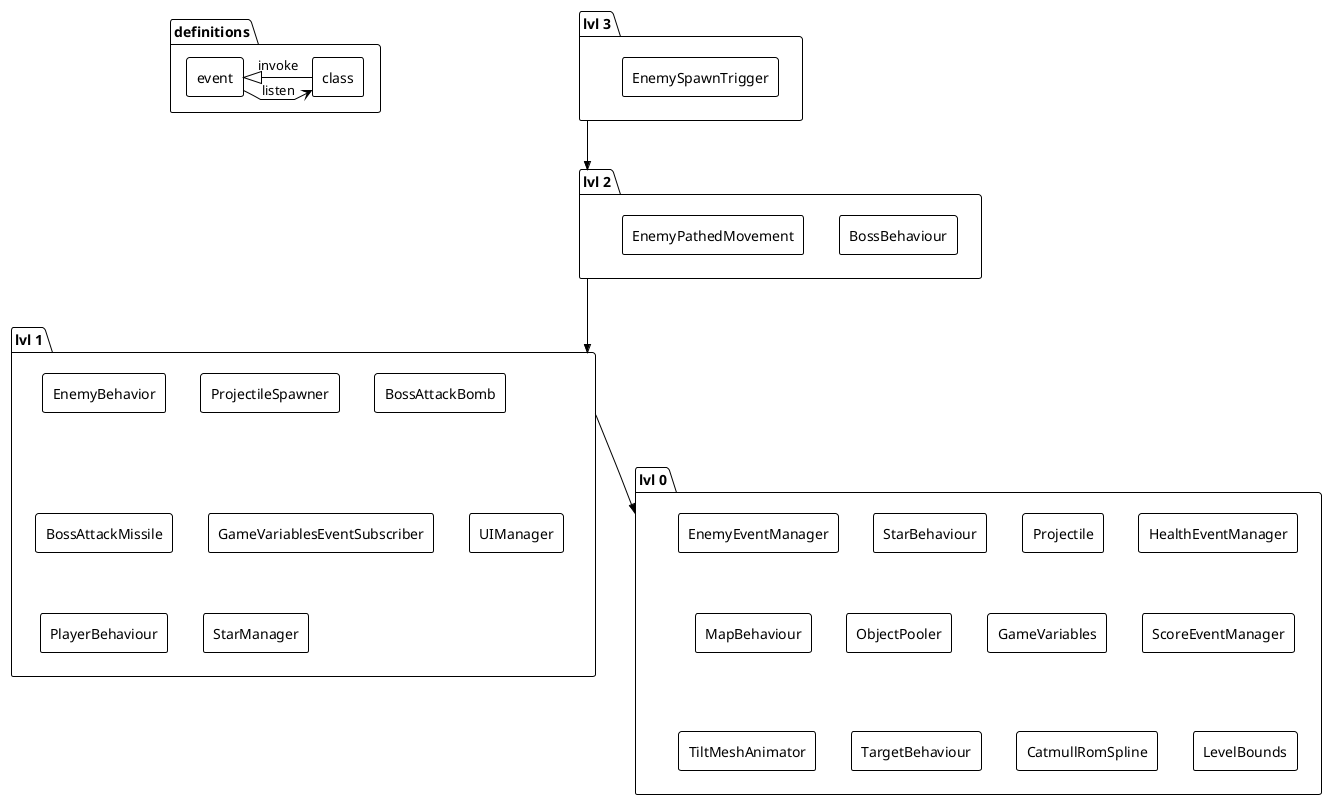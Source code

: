 @startuml

!theme plain
top to bottom direction
skinparam linetype polyline

package "definitions" {
    rectangle event
    rectangle class
    event ^-l--- class : invoke
    event -r-> class : listen
}

package "lvl 0" {
rectangle EnemyEventManager
rectangle StarBehaviour
rectangle Projectile
rectangle HealthEventManager
rectangle MapBehaviour
rectangle ObjectPooler
rectangle GameVariables
rectangle ScoreEventManager
rectangle TiltMeshAnimator
rectangle TargetBehaviour
rectangle CatmullRomSpline
rectangle LevelBounds

}
package "lvl 1" {
rectangle EnemyBehavior
rectangle ProjectileSpawner
rectangle BossAttackBomb
rectangle BossAttackMissile
rectangle GameVariablesEventSubscriber
rectangle UIManager
rectangle PlayerBehaviour
rectangle StarManager

}
package "lvl 2" {
rectangle BossBehaviour
rectangle EnemyPathedMovement

}
package "lvl 3" {
rectangle EnemySpawnTrigger

}

"lvl 3" -->> "lvl 2"
"lvl 2" -->> "lvl 1"
"lvl 1" -->> "lvl 0"


' BossAttackBomb                -[#3574f0,plain]->>  ObjectPooler                                    
' BossAttackMissile             -[#3574f0,plain]->>  ObjectPooler                             
' BossBehaviour                 -[#3574f0,plain]->>  BossAttackBomb                                 
' BossBehaviour                 -[#3574f0,plain]->>  BossAttackMissile                   
' EnemyBehavior                 -[#3574f0,plain]->>  EnemyEventManager            
' EnemyBehavior                 -[#3574f0,plain]->>  Projectile       
' EnemyBehavior                 -[#3574f0,plain]->>  TargetBehaviour            
' EnemyPathedMovement           -[#3574f0,plain]->>  CatmullRomSpline             
' EnemyPathedMovement           -[#5fad65,dotted]->>  CatmullRomSpline             
' EnemyPathedMovement           -[#3574f0,plain]->>  EnemyBehavior                
' EnemySpawnTrigger             -[#5fad65,dotted]->>  CatmullRomSpline             
' EnemySpawnTrigger             -[#3574f0,plain]->>  EnemyPathedMovement          
' EnemySpawnTrigger             -[#3574f0,plain]->>  ObjectPooler                 
' GameVariablesEventSubscriber  -[#3574f0,plain]->>  GameVariables                
' GameVariablesEventSubscriber  -[#5fad65,dotted]->>  GameVariables                
' GameVariablesEventSubscriber  -[#5fad65,dotted]->>  GameVariablesEventSubscriber 
' GameVariablesEventSubscriber  -[#3574f0,plain]->>  HealthEventManager           
' GameVariablesEventSubscriber  -[#3574f0,plain]->>  ScoreEventManager            
' LevelBounds                   -[#5fad65,dotted]->>  LevelBounds                               
' ObjectPooler                  -[#5fad65,dotted]->>  ObjectPooler                 
' PlayerBehaviour               -[#3574f0,plain]->>  HealthEventManager           
' PlayerBehaviour               -[#3574f0,plain]->>  ScoreEventManager            
' PlayerBehaviour               -[#3574f0,plain]->>  StarBehaviour
' PlayerBehaviour               -[#3574f0,plain]->>  TargetBehaviour
' ProjectileSpawner             -[#3574f0,plain]->>  ObjectPooler                 
' StarManager                   -[#3574f0,plain]->>  EnemyEventManager            
' StarManager                   -[#3574f0,plain]->>  ObjectPooler                 
' StarManager                   -[#3574f0,plain]->>  StarBehaviour                
' StarManager                   -[#5fad65,dotted]->>  StarManager                  
' UIManager                     -[#3574f0,plain]->>  GameVariables                
' UIManager                     -[#5fad65,dotted]->>  GameVariables                
' UIManager                     -[#5fad65,dotted]->>  UIManager                    
@enduml
